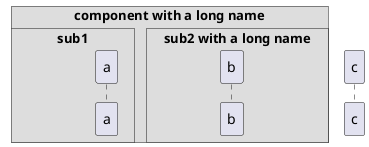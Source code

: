 {
  "sha1": "g7pfi2xtq6gu8sgvlxxtm837yypg6eb",
  "insertion": {
    "when": "2024-06-01T09:03:07.321Z",
    "url": "https://forum.plantuml.net/4957/why-not-to-support-nested-boxes-in-sequence-diagrams?show=4957#q4957",
    "user": "plantuml@gmail.com"
  }
}
@startuml
!pragma teoz true
box "component with a long name"
  box "sub1"
    participant a
  endbox
  box "sub2 with a long name"
    participant b
  endbox
endbox
participant c
@enduml
